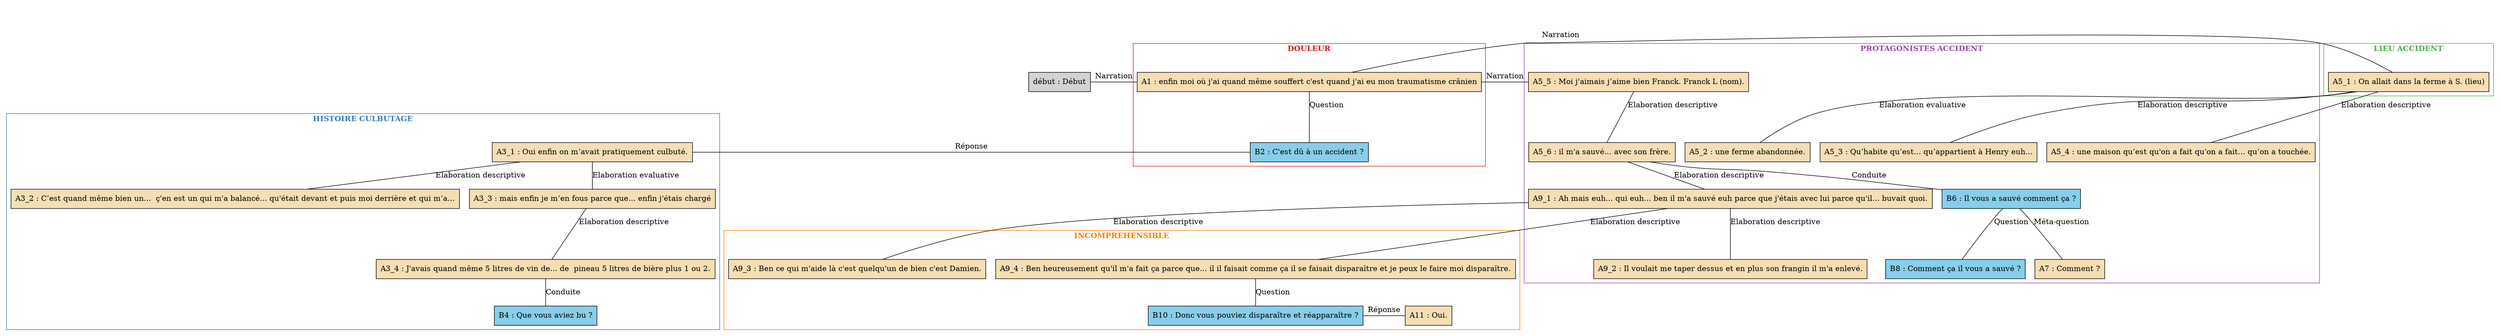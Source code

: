 digraph A09 {
	node [shape=box style=filled]
	newrank=true
	zero [style=invis]
	"début" [label="début : Début"]
	A1 [label="A1 : enfin moi où j'ai quand même souffert c'est quand j'ai eu mon traumatisme crânien" fillcolor=wheat]
	B2 [label="B2 : C'est dû à un accident ?" fillcolor=skyblue]
	A3_1 [label="A3_1 : Oui enfin on m’avait pratiquement culbuté." fillcolor=wheat]
	A3_2 [label="A3_2 : C’est quand même bien un...  ç'en est un qui m'a balancé... qu'était devant et puis moi derrière et qui m’a..." fillcolor=wheat]
	A3_3 [label="A3_3 : mais enfin je m’en fous parce que... enfin j'étais chargé" fillcolor=wheat]
	A3_4 [label="A3_4 : J'avais quand même 5 litres de vin de... de  pineau 5 litres de bière plus 1 ou 2." fillcolor=wheat]
	B4 [label="B4 : Que vous aviez bu ?" fillcolor=skyblue]
	A5_1 [label="A5_1 : On allait dans la ferme à S. (lieu)" fillcolor=wheat]
	A5_2 [label="A5_2 : une ferme abandonnée." fillcolor=wheat]
	A5_3 [label="A5_3 : Qu’habite qu’est... qu’appartient à Henry euh..." fillcolor=wheat]
	A5_4 [label="A5_4 : une maison qu’est qu'on a fait qu'on a fait... qu’on a touchée." fillcolor=wheat]
	A5_5 [label="A5_5 : Moi j'aimais j’aime bien Franck. Franck L (nom)." fillcolor=wheat]
	A5_6 [label="A5_6 : il m'a sauvé... avec son frère." fillcolor=wheat]
	B6 [label="B6 : Il vous a sauvé comment ça ?" fillcolor=skyblue]
	A7 [label="A7 : Comment ?" fillcolor=wheat]
	B8 [label="B8 : Comment ça il vous a sauvé ?" fillcolor=skyblue]
	A9_1 [label="A9_1 : Ah mais euh... qui euh... ben il m'a sauvé euh parce que j'étais avec lui parce qu'il... buvait quoi." fillcolor=wheat]
	A9_2 [label="A9_2 : Il voulait me taper dessus et en plus son frangin il m'a enlevé." fillcolor=wheat]
	A9_3 [label="A9_3 : Ben ce qui m'aide là c'est quelqu'un de bien c'est Damien." fillcolor=wheat]
	A9_4 [label="A9_4 : Ben heureusement qu'il m'a fait ça parce que... il il faisait comme ça il se faisait disparaître et je peux le faire moi disparaître." fillcolor=wheat]
	B10 [label="B10 : Donc vous pouviez disparaître et réapparaître ?" fillcolor=skyblue]
	A11 [label="A11 : Oui." fillcolor=wheat]
	zero -> "début" [label="" style=invis]
	zero -> A1 [style=invis weight=1]
	"début" -> A1 [label=Narration constraint=false dir=none]
	A1 -> B2 [label=Question dir=none weight=2]
	A1 -> A3_1 [style=invis weight=1]
	B2 -> A3_1 [label="Réponse" constraint=false dir=none]
	A3_1 -> A3_2 [label="Elaboration descriptive" dir=none weight=2]
	A3_1 -> A3_3 [label="Elaboration evaluative" dir=none weight=2]
	A3_3 -> A3_4 [label="Elaboration descriptive" dir=none weight=2]
	A3_4 -> B4 [label=Conduite dir=none weight=2]
	zero -> A5_1 [style=invis weight=1]
	A1 -> A5_1 [label=Narration constraint=false dir=none]
	A5_1 -> A5_2 [label="Elaboration evaluative" dir=none weight=2]
	A5_1 -> A5_3 [label="Elaboration descriptive" dir=none weight=2]
	A5_1 -> A5_4 [label="Elaboration descriptive" dir=none weight=2]
	zero -> A5_5 [style=invis weight=1]
	A1 -> A5_5 [label=Narration constraint=false dir=none]
	A5_5 -> A5_6 [label="Elaboration descriptive" dir=none weight=2]
	A5_6 -> B6 [label=Conduite dir=none weight=2]
	B6 -> A7 [label="Méta-question" dir=none weight=2]
	B6 -> B8 [label=Question dir=none weight=2]
	A5_6 -> A9_1 [label="Elaboration descriptive" dir=none weight=2]
	A9_1 -> A9_2 [label="Elaboration descriptive" dir=none weight=2]
	A9_1 -> A9_3 [label="Elaboration descriptive" dir=none weight=2]
	A9_1 -> A9_4 [label="Elaboration descriptive" dir=none weight=2]
	A9_4 -> B10 [label=Question dir=none weight=2]
	A9_4 -> A11 [style=invis weight=1]
	B10 -> A11 [label="Réponse" constraint=false dir=none]
	subgraph cluster_1 {
		label=<<B>DOULEUR</B>>
		colorscheme=set19
		color=1
		fontcolor=1
		A1
		B2
	}
	subgraph cluster_2 {
		label=<<B>HISTOIRE CULBUTAGE</B>>
		colorscheme=set19
		color=2
		fontcolor=2
		A3_1
		A3_2
		A3_3
		A3_4
		B4
	}
	subgraph cluster_3 {
		label=<<B>LIEU ACCIDENT</B>>
		colorscheme=set19
		color=3
		fontcolor=3
		A5_1
	}
	subgraph cluster_4 {
		label=<<B>PROTAGONISTES ACCIDENT</B>>
		colorscheme=set19
		color=4
		fontcolor=4
		A5_2
		A5_3
		A5_4
		A5_5
		A5_6
		B6
		A7
		B8
		A9_1
		A9_2
	}
	subgraph cluster_5 {
		label=<<B>INCOMPREHENSIBLE</B>>
		colorscheme=set19
		color=5
		fontcolor=5
		A9_3
		A9_4
		B10
		A11
	}
}
